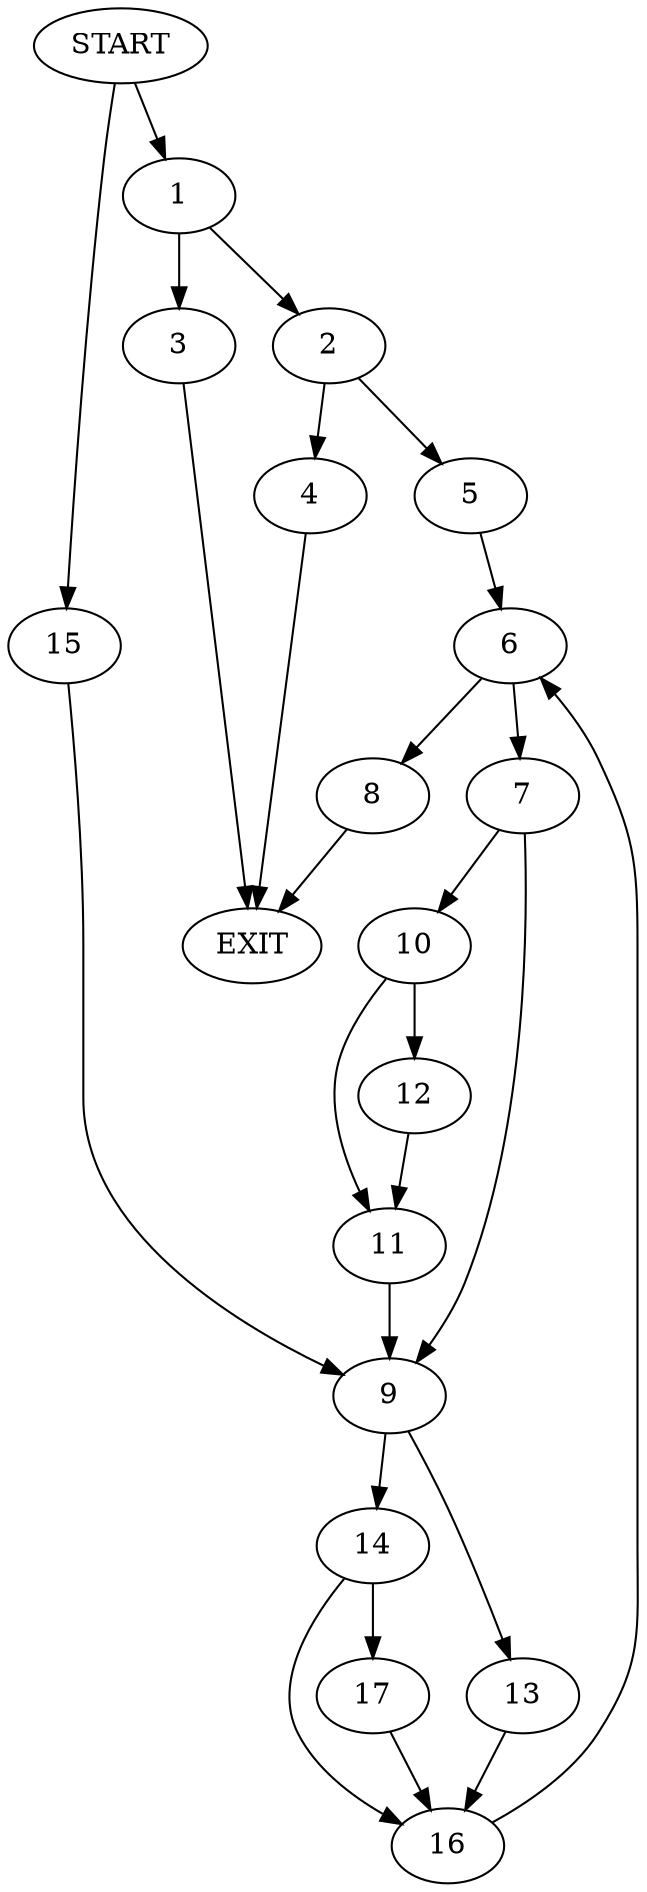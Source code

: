 digraph {
0 [label="START"]
18 [label="EXIT"]
0 -> 1
1 -> 2
1 -> 3
2 -> 4
2 -> 5
3 -> 18
4 -> 18
5 -> 6
6 -> 7
6 -> 8
7 -> 9
7 -> 10
8 -> 18
10 -> 11
10 -> 12
9 -> 13
9 -> 14
11 -> 9
12 -> 11
0 -> 15
15 -> 9
13 -> 16
14 -> 17
14 -> 16
16 -> 6
17 -> 16
}
